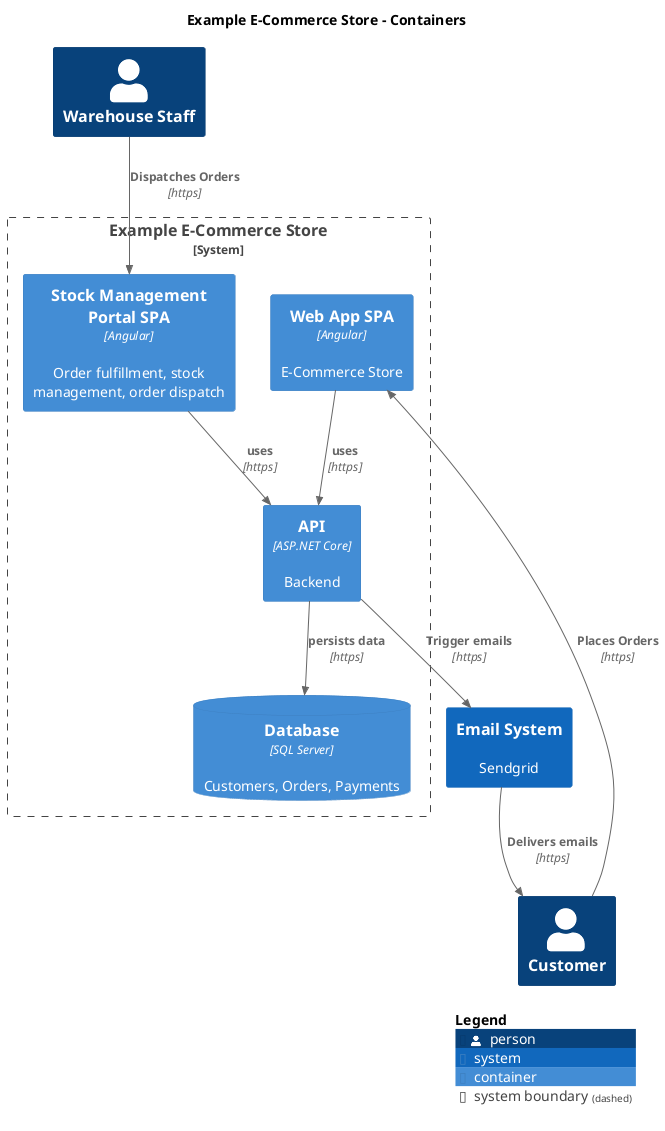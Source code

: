 @startuml
set separator none
title Example E-Commerce Store - Containers

top to bottom direction

!include <C4/C4>
!include <C4/C4_Context>
!include <C4/C4_Container>

Person(Customer, "Customer", $descr="", $tags="", $link="")
Person(WarehouseStaff, "Warehouse Staff", $descr="", $tags="", $link="")
System(EmailSystem, "Email System", $descr="Sendgrid", $tags="", $link="")

System_Boundary("ExampleECommerceStore_boundary", "Example E-Commerce Store", $tags="") {
  Container(ExampleECommerceStore.API, "API", $techn="ASP.NET Core", $descr="Backend", $tags="", $link="")
  Container(ExampleECommerceStore.WebAppSPA, "Web App SPA", $techn="Angular", $descr="E-Commerce Store", $tags="", $link="")
  Container(ExampleECommerceStore.StockManagementPortalSPA, "Stock Management Portal SPA", $techn="Angular", $descr="Order fulfillment, stock management, order dispatch", $tags="", $link="")
  ContainerDb(ExampleECommerceStore.Database, "Database", $techn="SQL Server", $descr="Customers, Orders, Payments", $tags="", $link="")
}

Rel(Customer, ExampleECommerceStore.WebAppSPA, "Places Orders", $techn="https", $tags="", $link="")
Rel(WarehouseStaff, ExampleECommerceStore.StockManagementPortalSPA, "Dispatches Orders", $techn="https", $tags="", $link="")
Rel(ExampleECommerceStore.API, EmailSystem, "Trigger emails", $techn="https", $tags="", $link="")
Rel(EmailSystem, Customer, "Delivers emails", $techn="https", $tags="", $link="")
Rel(ExampleECommerceStore.StockManagementPortalSPA, ExampleECommerceStore.API, "uses", $techn="https", $tags="", $link="")
Rel(ExampleECommerceStore.WebAppSPA, ExampleECommerceStore.API, "uses", $techn="https", $tags="", $link="")
Rel(ExampleECommerceStore.API, ExampleECommerceStore.Database, "persists data", $techn="https", $tags="", $link="")

SHOW_LEGEND(true)
@enduml